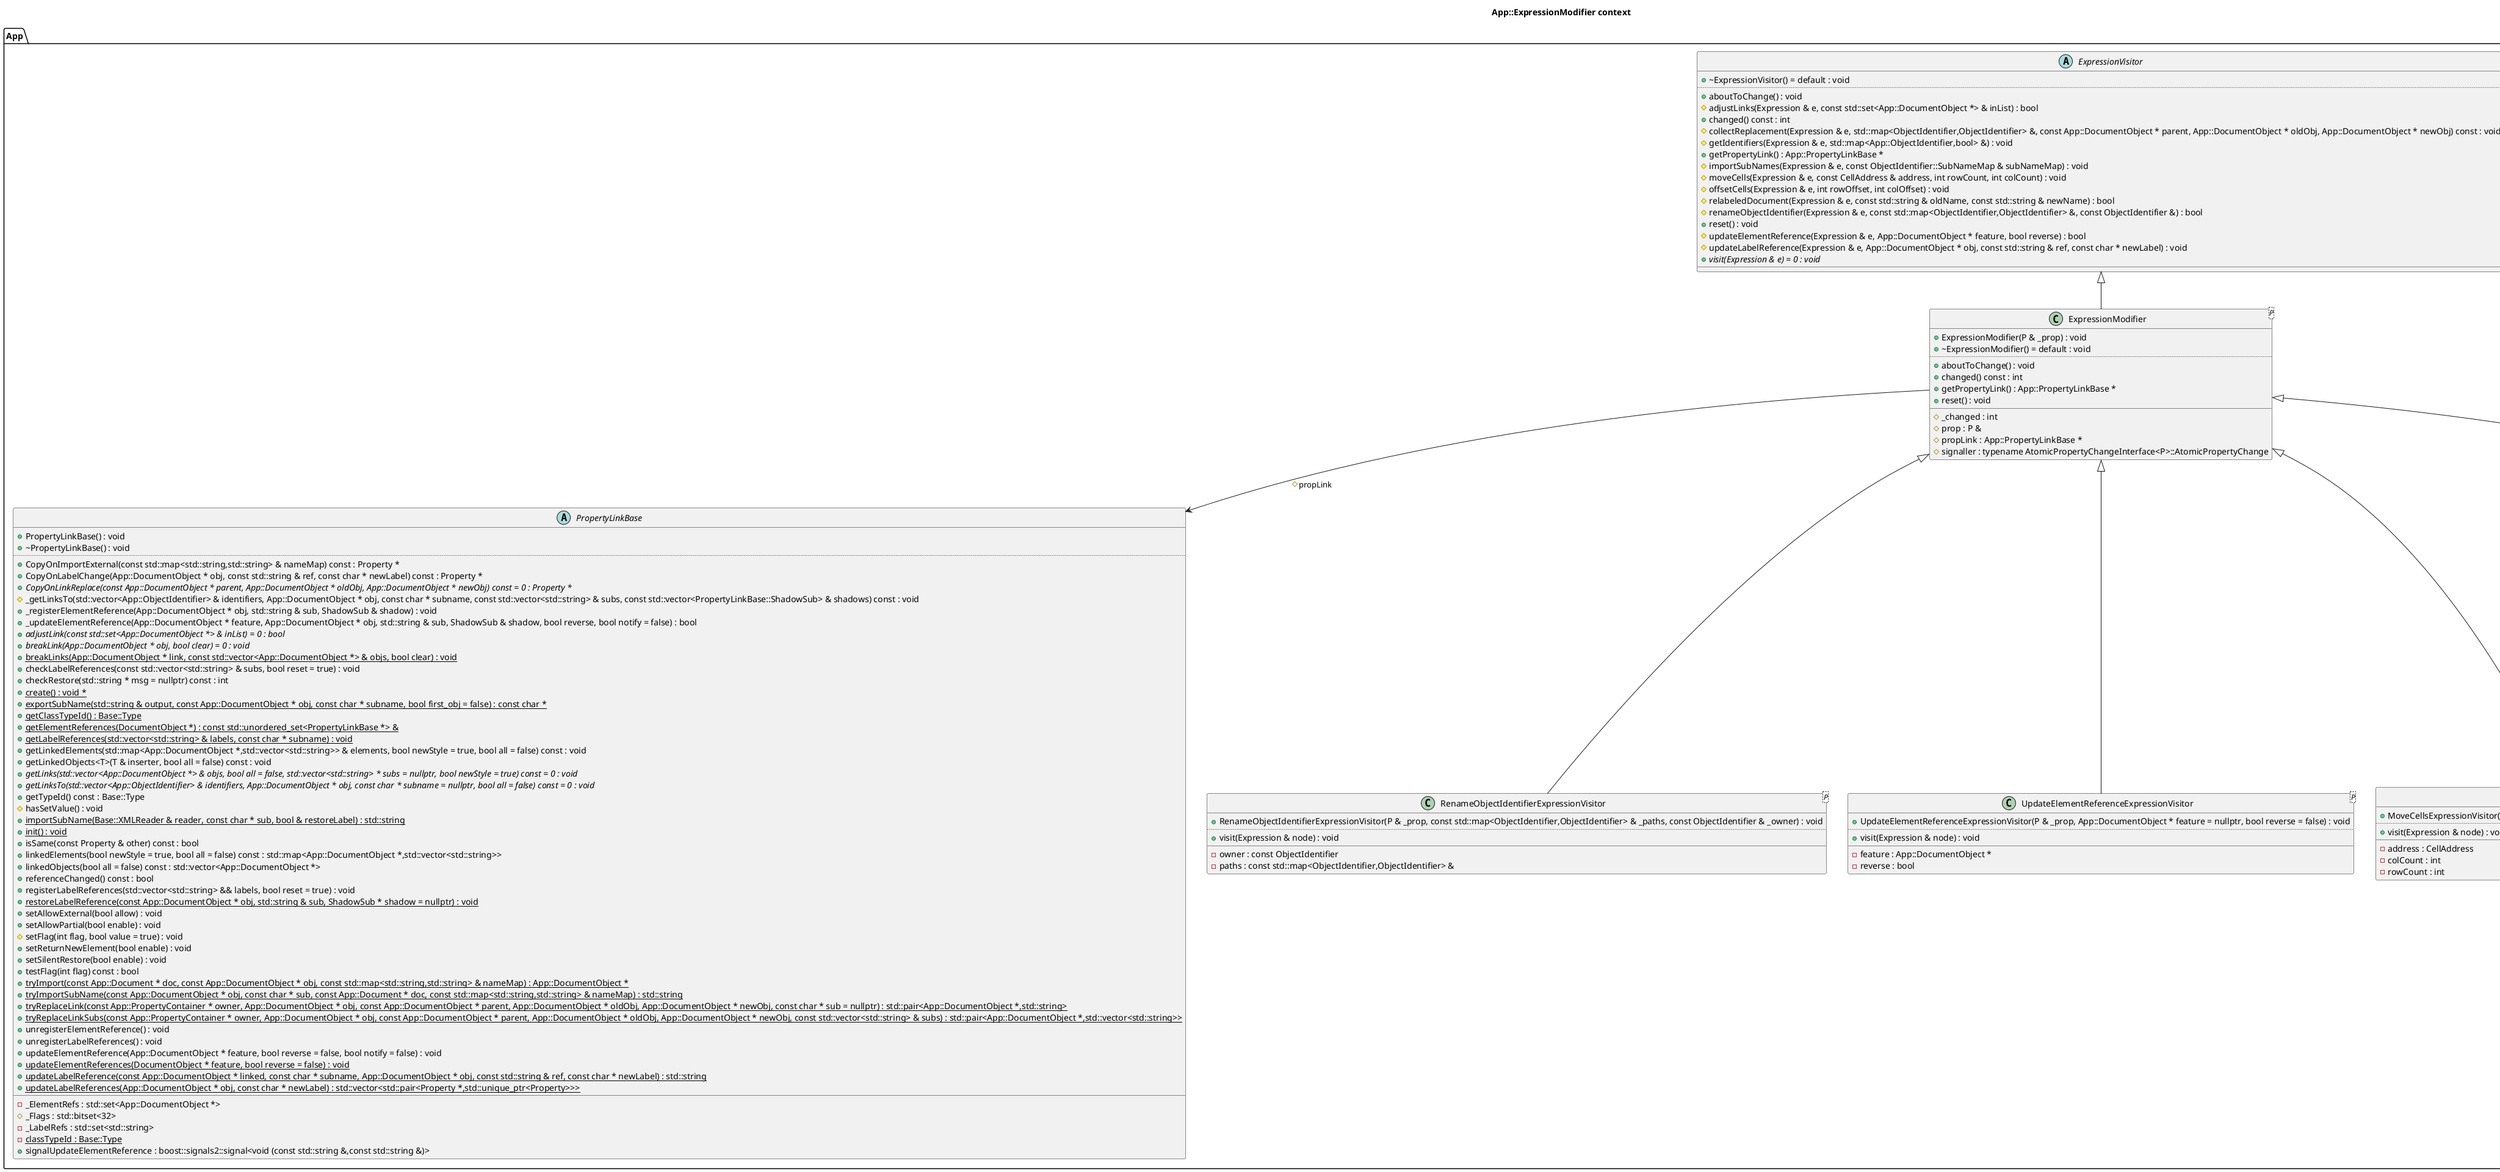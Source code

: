 @startuml
title App::ExpressionModifier context
package [App] as C_0018282610363821501524 {
abstract "PropertyLinkBase" as C_0002608726600132821089
abstract C_0002608726600132821089 [[https://github.com/FreeCAD/FreeCAD/blob/2fcc5317fe3aee96ca73475986a577719fc78e20/src/App/PropertyLinks.h#L103{PropertyLinkBase}]] {
+PropertyLinkBase() : void [[[https://github.com/FreeCAD/FreeCAD/blob/2fcc5317fe3aee96ca73475986a577719fc78e20/src/App/PropertyLinks.h#L109{PropertyLinkBase}]]]
+~PropertyLinkBase() : void [[[https://github.com/FreeCAD/FreeCAD/blob/2fcc5317fe3aee96ca73475986a577719fc78e20/src/App/PropertyLinks.h#L110{~PropertyLinkBase}]]]
..
+CopyOnImportExternal(const std::map<std::string,std::string> & nameMap) const : Property * [[[https://github.com/FreeCAD/FreeCAD/blob/2fcc5317fe3aee96ca73475986a577719fc78e20/src/App/PropertyLinks.h#L243{CopyOnImportExternal}]]]
+CopyOnLabelChange(App::DocumentObject * obj, const std::string & ref, const char * newLabel) const : Property * [[[https://github.com/FreeCAD/FreeCAD/blob/2fcc5317fe3aee96ca73475986a577719fc78e20/src/App/PropertyLinks.h#L257{CopyOnLabelChange}]]]
{abstract} +CopyOnLinkReplace(const App::DocumentObject * parent, App::DocumentObject * oldObj, App::DocumentObject * newObj) const = 0 : Property * [[[https://github.com/FreeCAD/FreeCAD/blob/2fcc5317fe3aee96ca73475986a577719fc78e20/src/App/PropertyLinks.h#L231{CopyOnLinkReplace}]]]
#_getLinksTo(std::vector<App::ObjectIdentifier> & identifiers, App::DocumentObject * obj, const char * subname, const std::vector<std::string> & subs, const std::vector<PropertyLinkBase::ShadowSub> & shadows) const : void [[[https://github.com/FreeCAD/FreeCAD/blob/2fcc5317fe3aee96ca73475986a577719fc78e20/src/App/PropertyLinks.h#L585{_getLinksTo}]]]
+_registerElementReference(App::DocumentObject * obj, std::string & sub, ShadowSub & shadow) : void [[[https://github.com/FreeCAD/FreeCAD/blob/2fcc5317fe3aee96ca73475986a577719fc78e20/src/App/PropertyLinks.h#L399{_registerElementReference}]]]
+_updateElementReference(App::DocumentObject * feature, App::DocumentObject * obj, std::string & sub, ShadowSub & shadow, bool reverse, bool notify = false) : bool [[[https://github.com/FreeCAD/FreeCAD/blob/2fcc5317fe3aee96ca73475986a577719fc78e20/src/App/PropertyLinks.h#L386{_updateElementReference}]]]
{abstract} +adjustLink(const std::set<App::DocumentObject *> & inList) = 0 : bool [[[https://github.com/FreeCAD/FreeCAD/blob/2fcc5317fe3aee96ca73475986a577719fc78e20/src/App/PropertyLinks.h#L217{adjustLink}]]]
{abstract} +breakLink(App::DocumentObject * obj, bool clear) = 0 : void [[[https://github.com/FreeCAD/FreeCAD/blob/2fcc5317fe3aee96ca73475986a577719fc78e20/src/App/PropertyLinks.h#L206{breakLink}]]]
{static} +breakLinks(App::DocumentObject * link, const std::vector<App::DocumentObject *> & objs, bool clear) : void [[[https://github.com/FreeCAD/FreeCAD/blob/2fcc5317fe3aee96ca73475986a577719fc78e20/src/App/PropertyLinks.h#L409{breakLinks}]]]
+checkLabelReferences(const std::vector<std::string> & subs, bool reset = true) : void [[[https://github.com/FreeCAD/FreeCAD/blob/2fcc5317fe3aee96ca73475986a577719fc78e20/src/App/PropertyLinks.h#L152{checkLabelReferences}]]]
+checkRestore(std::string * msg = nullptr) const : int [[[https://github.com/FreeCAD/FreeCAD/blob/2fcc5317fe3aee96ca73475986a577719fc78e20/src/App/PropertyLinks.h#L169{checkRestore}]]]
{static} +create() : void * [[[https://github.com/FreeCAD/FreeCAD/blob/2fcc5317fe3aee96ca73475986a577719fc78e20/src/Base/BaseClass.h#L52{create}]]]
{static} +exportSubName(std::string & output, const App::DocumentObject * obj, const char * subname, bool first_obj = false) : const char * [[[https://github.com/FreeCAD/FreeCAD/blob/2fcc5317fe3aee96ca73475986a577719fc78e20/src/App/PropertyLinks.h#L466{exportSubName}]]]
{static} +getClassTypeId() : Base::Type [[[https://github.com/FreeCAD/FreeCAD/blob/2fcc5317fe3aee96ca73475986a577719fc78e20/src/Base/BaseClass.h#L49{getClassTypeId}]]]
{static} +getElementReferences(DocumentObject *) : const std::unordered_set<PropertyLinkBase *> & [[[https://github.com/FreeCAD/FreeCAD/blob/2fcc5317fe3aee96ca73475986a577719fc78e20/src/App/PropertyLinks.h#L368{getElementReferences}]]]
{static} +getLabelReferences(std::vector<std::string> & labels, const char * subname) : void [[[https://github.com/FreeCAD/FreeCAD/blob/2fcc5317fe3aee96ca73475986a577719fc78e20/src/App/PropertyLinks.h#L518{getLabelReferences}]]]
+getLinkedElements(std::map<App::DocumentObject *,std::vector<std::string>> & elements, bool newStyle = true, bool all = false) const : void [[[https://github.com/FreeCAD/FreeCAD/blob/2fcc5317fe3aee96ca73475986a577719fc78e20/src/App/PropertyLinks.h#L282{getLinkedElements}]]]
+getLinkedObjects<T>(T & inserter, bool all = false) const : void
{abstract} +getLinks(std::vector<App::DocumentObject *> & objs, bool all = false, std::vector<std::string> * subs = nullptr, bool newStyle = true) const = 0 : void [[[https://github.com/FreeCAD/FreeCAD/blob/2fcc5317fe3aee96ca73475986a577719fc78e20/src/App/PropertyLinks.h#L183{getLinks}]]]
{abstract} +getLinksTo(std::vector<App::ObjectIdentifier> & identifiers, App::DocumentObject * obj, const char * subname = nullptr, bool all = false) const = 0 : void [[[https://github.com/FreeCAD/FreeCAD/blob/2fcc5317fe3aee96ca73475986a577719fc78e20/src/App/PropertyLinks.h#L194{getLinksTo}]]]
+getTypeId() const : Base::Type [[[https://github.com/FreeCAD/FreeCAD/blob/2fcc5317fe3aee96ca73475986a577719fc78e20/src/Base/BaseClass.h#L50{getTypeId}]]]
#hasSetValue() : void [[[https://github.com/FreeCAD/FreeCAD/blob/2fcc5317fe3aee96ca73475986a577719fc78e20/src/App/PropertyLinks.h#L577{hasSetValue}]]]
{static} +importSubName(Base::XMLReader & reader, const char * sub, bool & restoreLabel) : std::string [[[https://github.com/FreeCAD/FreeCAD/blob/2fcc5317fe3aee96ca73475986a577719fc78e20/src/App/PropertyLinks.h#L484{importSubName}]]]
{static} +init() : void [[[https://github.com/FreeCAD/FreeCAD/blob/2fcc5317fe3aee96ca73475986a577719fc78e20/src/Base/BaseClass.h#L51{init}]]]
+isSame(const Property & other) const : bool [[[https://github.com/FreeCAD/FreeCAD/blob/2fcc5317fe3aee96ca73475986a577719fc78e20/src/App/PropertyLinks.h#L304{isSame}]]]
+linkedElements(bool newStyle = true, bool all = false) const : std::map<App::DocumentObject *,std::vector<std::string>> [[[https://github.com/FreeCAD/FreeCAD/blob/2fcc5317fe3aee96ca73475986a577719fc78e20/src/App/PropertyLinks.h#L296{linkedElements}]]]
+linkedObjects(bool all = false) const : std::vector<App::DocumentObject *> [[[https://github.com/FreeCAD/FreeCAD/blob/2fcc5317fe3aee96ca73475986a577719fc78e20/src/App/PropertyLinks.h#L267{linkedObjects}]]]
+referenceChanged() const : bool [[[https://github.com/FreeCAD/FreeCAD/blob/2fcc5317fe3aee96ca73475986a577719fc78e20/src/App/PropertyLinks.h#L158{referenceChanged}]]]
+registerLabelReferences(std::vector<std::string> && labels, bool reset = true) : void [[[https://github.com/FreeCAD/FreeCAD/blob/2fcc5317fe3aee96ca73475986a577719fc78e20/src/App/PropertyLinks.h#L141{registerLabelReferences}]]]
{static} +restoreLabelReference(const App::DocumentObject * obj, std::string & sub, ShadowSub * shadow = nullptr) : void [[[https://github.com/FreeCAD/FreeCAD/blob/2fcc5317fe3aee96ca73475986a577719fc78e20/src/App/PropertyLinks.h#L506{restoreLabelReference}]]]
+setAllowExternal(bool allow) : void [[[https://github.com/FreeCAD/FreeCAD/blob/2fcc5317fe3aee96ca73475986a577719fc78e20/src/App/PropertyLinks.h#L314{setAllowExternal}]]]
+setAllowPartial(bool enable) : void [[[https://github.com/FreeCAD/FreeCAD/blob/2fcc5317fe3aee96ca73475986a577719fc78e20/src/App/PropertyLinks.h#L568{setAllowPartial}]]]
#setFlag(int flag, bool value = true) : void [[[https://github.com/FreeCAD/FreeCAD/blob/2fcc5317fe3aee96ca73475986a577719fc78e20/src/App/PropertyLinks.h#L581{setFlag}]]]
+setReturnNewElement(bool enable) : void [[[https://github.com/FreeCAD/FreeCAD/blob/2fcc5317fe3aee96ca73475986a577719fc78e20/src/App/PropertyLinks.h#L570{setReturnNewElement}]]]
+setSilentRestore(bool enable) : void [[[https://github.com/FreeCAD/FreeCAD/blob/2fcc5317fe3aee96ca73475986a577719fc78e20/src/App/PropertyLinks.h#L572{setSilentRestore}]]]
+testFlag(int flag) const : bool [[[https://github.com/FreeCAD/FreeCAD/blob/2fcc5317fe3aee96ca73475986a577719fc78e20/src/App/PropertyLinks.h#L564{testFlag}]]]
{static} +tryImport(const App::Document * doc, const App::DocumentObject * obj, const std::map<std::string,std::string> & nameMap) : App::DocumentObject * [[[https://github.com/FreeCAD/FreeCAD/blob/2fcc5317fe3aee96ca73475986a577719fc78e20/src/App/PropertyLinks.h#L441{tryImport}]]]
{static} +tryImportSubName(const App::DocumentObject * obj, const char * sub, const App::Document * doc, const std::map<std::string,std::string> & nameMap) : std::string [[[https://github.com/FreeCAD/FreeCAD/blob/2fcc5317fe3aee96ca73475986a577719fc78e20/src/App/PropertyLinks.h#L426{tryImportSubName}]]]
{static} +tryReplaceLink(const App::PropertyContainer * owner, App::DocumentObject * obj, const App::DocumentObject * parent, App::DocumentObject * oldObj, App::DocumentObject * newObj, const char * sub = nullptr) : std::pair<App::DocumentObject *,std::string> [[[https://github.com/FreeCAD/FreeCAD/blob/2fcc5317fe3aee96ca73475986a577719fc78e20/src/App/PropertyLinks.h#L337{tryReplaceLink}]]]
{static} +tryReplaceLinkSubs(const App::PropertyContainer * owner, App::DocumentObject * obj, const App::DocumentObject * parent, App::DocumentObject * oldObj, App::DocumentObject * newObj, const std::vector<std::string> & subs) : std::pair<App::DocumentObject *,std::vector<std::string>> [[[https://github.com/FreeCAD/FreeCAD/blob/2fcc5317fe3aee96ca73475986a577719fc78e20/src/App/PropertyLinks.h#L357{tryReplaceLinkSubs}]]]
+unregisterElementReference() : void [[[https://github.com/FreeCAD/FreeCAD/blob/2fcc5317fe3aee96ca73475986a577719fc78e20/src/App/PropertyLinks.h#L133{unregisterElementReference}]]]
+unregisterLabelReferences() : void [[[https://github.com/FreeCAD/FreeCAD/blob/2fcc5317fe3aee96ca73475986a577719fc78e20/src/App/PropertyLinks.h#L155{unregisterLabelReferences}]]]
+updateElementReference(App::DocumentObject * feature, bool reverse = false, bool notify = false) : void [[[https://github.com/FreeCAD/FreeCAD/blob/2fcc5317fe3aee96ca73475986a577719fc78e20/src/App/PropertyLinks.h#L124{updateElementReference}]]]
{static} +updateElementReferences(DocumentObject * feature, bool reverse = false) : void [[[https://github.com/FreeCAD/FreeCAD/blob/2fcc5317fe3aee96ca73475986a577719fc78e20/src/App/PropertyLinks.h#L365{updateElementReferences}]]]
{static} +updateLabelReference(const App::DocumentObject * linked, const char * subname, App::DocumentObject * obj, const std::string & ref, const char * newLabel) : std::string [[[https://github.com/FreeCAD/FreeCAD/blob/2fcc5317fe3aee96ca73475986a577719fc78e20/src/App/PropertyLinks.h#L550{updateLabelReference}]]]
{static} +updateLabelReferences(App::DocumentObject * obj, const char * newLabel) : std::vector<std::pair<Property *,std::unique_ptr<Property>>> [[[https://github.com/FreeCAD/FreeCAD/blob/2fcc5317fe3aee96ca73475986a577719fc78e20/src/App/PropertyLinks.h#L528{updateLabelReferences}]]]
__
-_ElementRefs : std::set<App::DocumentObject *> [[[https://github.com/FreeCAD/FreeCAD/blob/2fcc5317fe3aee96ca73475986a577719fc78e20/src/App/PropertyLinks.h#L594{_ElementRefs}]]]
#_Flags : std::bitset<32> [[[https://github.com/FreeCAD/FreeCAD/blob/2fcc5317fe3aee96ca73475986a577719fc78e20/src/App/PropertyLinks.h#L580{_Flags}]]]
-_LabelRefs : std::set<std::string> [[[https://github.com/FreeCAD/FreeCAD/blob/2fcc5317fe3aee96ca73475986a577719fc78e20/src/App/PropertyLinks.h#L593{_LabelRefs}]]]
{static} -classTypeId : Base::Type [[[https://github.com/FreeCAD/FreeCAD/blob/2fcc5317fe3aee96ca73475986a577719fc78e20/src/Base/BaseClass.h#L55{classTypeId}]]]
+signalUpdateElementReference : boost::signals2::signal<void (const std::string &,const std::string &)> [[[https://github.com/FreeCAD/FreeCAD/blob/2fcc5317fe3aee96ca73475986a577719fc78e20/src/App/PropertyLinks.h#L574{signalUpdateElementReference}]]]
}
abstract "ExpressionVisitor" as C_0009293213858076904527
abstract C_0009293213858076904527 [[https://github.com/FreeCAD/FreeCAD/blob/2fcc5317fe3aee96ca73475986a577719fc78e20/src/App/Expression.h#L56{ExpressionVisitor}]] {
+~ExpressionVisitor() = default : void [[[https://github.com/FreeCAD/FreeCAD/blob/2fcc5317fe3aee96ca73475986a577719fc78e20/src/App/Expression.h#L58{~ExpressionVisitor}]]]
..
+aboutToChange() : void [[[https://github.com/FreeCAD/FreeCAD/blob/2fcc5317fe3aee96ca73475986a577719fc78e20/src/App/Expression.h#L60{aboutToChange}]]]
#adjustLinks(Expression & e, const std::set<App::DocumentObject *> & inList) : bool [[[https://github.com/FreeCAD/FreeCAD/blob/2fcc5317fe3aee96ca73475986a577719fc78e20/src/App/Expression.h#L67{adjustLinks}]]]
+changed() const : int [[[https://github.com/FreeCAD/FreeCAD/blob/2fcc5317fe3aee96ca73475986a577719fc78e20/src/App/Expression.h#L61{changed}]]]
#collectReplacement(Expression & e, std::map<ObjectIdentifier,ObjectIdentifier> &, const App::DocumentObject * parent, App::DocumentObject * oldObj, App::DocumentObject * newObj) const : void [[[https://github.com/FreeCAD/FreeCAD/blob/2fcc5317fe3aee96ca73475986a577719fc78e20/src/App/Expression.h#L71{collectReplacement}]]]
#getIdentifiers(Expression & e, std::map<App::ObjectIdentifier,bool> &) : void [[[https://github.com/FreeCAD/FreeCAD/blob/2fcc5317fe3aee96ca73475986a577719fc78e20/src/App/Expression.h#L66{getIdentifiers}]]]
+getPropertyLink() : App::PropertyLinkBase * [[[https://github.com/FreeCAD/FreeCAD/blob/2fcc5317fe3aee96ca73475986a577719fc78e20/src/App/Expression.h#L63{getPropertyLink}]]]
#importSubNames(Expression & e, const ObjectIdentifier::SubNameMap & subNameMap) : void [[[https://github.com/FreeCAD/FreeCAD/blob/2fcc5317fe3aee96ca73475986a577719fc78e20/src/App/Expression.h#L74{importSubNames}]]]
#moveCells(Expression & e, const CellAddress & address, int rowCount, int colCount) : void [[[https://github.com/FreeCAD/FreeCAD/blob/2fcc5317fe3aee96ca73475986a577719fc78e20/src/App/Expression.h#L77{moveCells}]]]
#offsetCells(Expression & e, int rowOffset, int colOffset) : void [[[https://github.com/FreeCAD/FreeCAD/blob/2fcc5317fe3aee96ca73475986a577719fc78e20/src/App/Expression.h#L78{offsetCells}]]]
#relabeledDocument(Expression & e, const std::string & oldName, const std::string & newName) : bool [[[https://github.com/FreeCAD/FreeCAD/blob/2fcc5317fe3aee96ca73475986a577719fc78e20/src/App/Expression.h#L68{relabeledDocument}]]]
#renameObjectIdentifier(Expression & e, const std::map<ObjectIdentifier,ObjectIdentifier> &, const ObjectIdentifier &) : bool [[[https://github.com/FreeCAD/FreeCAD/blob/2fcc5317fe3aee96ca73475986a577719fc78e20/src/App/Expression.h#L69{renameObjectIdentifier}]]]
+reset() : void [[[https://github.com/FreeCAD/FreeCAD/blob/2fcc5317fe3aee96ca73475986a577719fc78e20/src/App/Expression.h#L62{reset}]]]
#updateElementReference(Expression & e, App::DocumentObject * feature, bool reverse) : bool [[[https://github.com/FreeCAD/FreeCAD/blob/2fcc5317fe3aee96ca73475986a577719fc78e20/src/App/Expression.h#L73{updateElementReference}]]]
#updateLabelReference(Expression & e, App::DocumentObject * obj, const std::string & ref, const char * newLabel) : void [[[https://github.com/FreeCAD/FreeCAD/blob/2fcc5317fe3aee96ca73475986a577719fc78e20/src/App/Expression.h#L75{updateLabelReference}]]]
{abstract} +visit(Expression & e) = 0 : void [[[https://github.com/FreeCAD/FreeCAD/blob/2fcc5317fe3aee96ca73475986a577719fc78e20/src/App/Expression.h#L59{visit}]]]
__
}
class "ExpressionModifier<P>" as C_0002719644144049731031
class C_0002719644144049731031 [[https://github.com/FreeCAD/FreeCAD/blob/2fcc5317fe3aee96ca73475986a577719fc78e20/src/App/Expression.h#L81{ExpressionModifier}]] {
+ExpressionModifier(P & _prop) : void [[[https://github.com/FreeCAD/FreeCAD/blob/2fcc5317fe3aee96ca73475986a577719fc78e20/src/App/Expression.h#L83{ExpressionModifier}]]]
+~ExpressionModifier() = default : void [[[https://github.com/FreeCAD/FreeCAD/blob/2fcc5317fe3aee96ca73475986a577719fc78e20/src/App/Expression.h#L89{~ExpressionModifier}]]]
..
+aboutToChange() : void [[[https://github.com/FreeCAD/FreeCAD/blob/2fcc5317fe3aee96ca73475986a577719fc78e20/src/App/Expression.h#L91{aboutToChange}]]]
+changed() const : int [[[https://github.com/FreeCAD/FreeCAD/blob/2fcc5317fe3aee96ca73475986a577719fc78e20/src/App/Expression.h#L96{changed}]]]
+getPropertyLink() : App::PropertyLinkBase * [[[https://github.com/FreeCAD/FreeCAD/blob/2fcc5317fe3aee96ca73475986a577719fc78e20/src/App/Expression.h#L100{getPropertyLink}]]]
+reset() : void [[[https://github.com/FreeCAD/FreeCAD/blob/2fcc5317fe3aee96ca73475986a577719fc78e20/src/App/Expression.h#L98{reset}]]]
__
#_changed : int [[[https://github.com/FreeCAD/FreeCAD/blob/2fcc5317fe3aee96ca73475986a577719fc78e20/src/App/Expression.h#L106{_changed}]]]
#prop : P & [[[https://github.com/FreeCAD/FreeCAD/blob/2fcc5317fe3aee96ca73475986a577719fc78e20/src/App/Expression.h#L103{prop}]]]
#propLink : App::PropertyLinkBase * [[[https://github.com/FreeCAD/FreeCAD/blob/2fcc5317fe3aee96ca73475986a577719fc78e20/src/App/Expression.h#L104{propLink}]]]
#signaller : typename AtomicPropertyChangeInterface<P>::AtomicPropertyChange [[[https://github.com/FreeCAD/FreeCAD/blob/2fcc5317fe3aee96ca73475986a577719fc78e20/src/App/Expression.h#L105{signaller}]]]
}
class "RenameObjectIdentifierExpressionVisitor<P>" as C_0008961693540508332433
class C_0008961693540508332433 [[https://github.com/FreeCAD/FreeCAD/blob/2fcc5317fe3aee96ca73475986a577719fc78e20/src/App/ExpressionVisitors.h#L35{RenameObjectIdentifierExpressionVisitor}]] {
+RenameObjectIdentifierExpressionVisitor(P & _prop, const std::map<ObjectIdentifier,ObjectIdentifier> & _paths, const ObjectIdentifier & _owner) : void [[[https://github.com/FreeCAD/FreeCAD/blob/2fcc5317fe3aee96ca73475986a577719fc78e20/src/App/ExpressionVisitors.h#L37{RenameObjectIdentifierExpressionVisitor}]]]
..
+visit(Expression & node) : void [[[https://github.com/FreeCAD/FreeCAD/blob/2fcc5317fe3aee96ca73475986a577719fc78e20/src/App/ExpressionVisitors.h#L47{visit}]]]
__
-owner : const ObjectIdentifier [[[https://github.com/FreeCAD/FreeCAD/blob/2fcc5317fe3aee96ca73475986a577719fc78e20/src/App/ExpressionVisitors.h#L53{owner}]]]
-paths : const std::map<ObjectIdentifier,ObjectIdentifier> & [[[https://github.com/FreeCAD/FreeCAD/blob/2fcc5317fe3aee96ca73475986a577719fc78e20/src/App/ExpressionVisitors.h#L52{paths}]]]
}
class "UpdateElementReferenceExpressionVisitor<P>" as C_0010360271721165894645
class C_0010360271721165894645 [[https://github.com/FreeCAD/FreeCAD/blob/2fcc5317fe3aee96ca73475986a577719fc78e20/src/App/ExpressionVisitors.h#L56{UpdateElementReferenceExpressionVisitor}]] {
+UpdateElementReferenceExpressionVisitor(P & _prop, App::DocumentObject * feature = nullptr, bool reverse = false) : void [[[https://github.com/FreeCAD/FreeCAD/blob/2fcc5317fe3aee96ca73475986a577719fc78e20/src/App/ExpressionVisitors.h#L59{UpdateElementReferenceExpressionVisitor}]]]
..
+visit(Expression & node) : void [[[https://github.com/FreeCAD/FreeCAD/blob/2fcc5317fe3aee96ca73475986a577719fc78e20/src/App/ExpressionVisitors.h#L64{visit}]]]
__
-feature : App::DocumentObject * [[[https://github.com/FreeCAD/FreeCAD/blob/2fcc5317fe3aee96ca73475986a577719fc78e20/src/App/ExpressionVisitors.h#L69{feature}]]]
-reverse : bool [[[https://github.com/FreeCAD/FreeCAD/blob/2fcc5317fe3aee96ca73475986a577719fc78e20/src/App/ExpressionVisitors.h#L70{reverse}]]]
}
class "MoveCellsExpressionVisitor<P>" as C_0005699767495787760215
class C_0005699767495787760215 [[https://github.com/FreeCAD/FreeCAD/blob/2fcc5317fe3aee96ca73475986a577719fc78e20/src/App/ExpressionVisitors.h#L93{MoveCellsExpressionVisitor}]] {
+MoveCellsExpressionVisitor(P & prop, const CellAddress & address, int rowCount, int colCount) : void [[[https://github.com/FreeCAD/FreeCAD/blob/2fcc5317fe3aee96ca73475986a577719fc78e20/src/App/ExpressionVisitors.h#L95{MoveCellsExpressionVisitor}]]]
..
+visit(Expression & node) : void [[[https://github.com/FreeCAD/FreeCAD/blob/2fcc5317fe3aee96ca73475986a577719fc78e20/src/App/ExpressionVisitors.h#L99{visit}]]]
__
-address : CellAddress [[[https://github.com/FreeCAD/FreeCAD/blob/2fcc5317fe3aee96ca73475986a577719fc78e20/src/App/ExpressionVisitors.h#L104{address}]]]
-colCount : int [[[https://github.com/FreeCAD/FreeCAD/blob/2fcc5317fe3aee96ca73475986a577719fc78e20/src/App/ExpressionVisitors.h#L106{colCount}]]]
-rowCount : int [[[https://github.com/FreeCAD/FreeCAD/blob/2fcc5317fe3aee96ca73475986a577719fc78e20/src/App/ExpressionVisitors.h#L105{rowCount}]]]
}
class "OffsetCellsExpressionVisitor<P>" as C_0001383306964740624932
class C_0001383306964740624932 [[https://github.com/FreeCAD/FreeCAD/blob/2fcc5317fe3aee96ca73475986a577719fc78e20/src/App/ExpressionVisitors.h#L109{OffsetCellsExpressionVisitor}]] {
+OffsetCellsExpressionVisitor(P & prop, int rowOffset, int colOffset) : void [[[https://github.com/FreeCAD/FreeCAD/blob/2fcc5317fe3aee96ca73475986a577719fc78e20/src/App/ExpressionVisitors.h#L111{OffsetCellsExpressionVisitor}]]]
..
+visit(Expression & node) : void [[[https://github.com/FreeCAD/FreeCAD/blob/2fcc5317fe3aee96ca73475986a577719fc78e20/src/App/ExpressionVisitors.h#L115{visit}]]]
__
-colOffset : int [[[https://github.com/FreeCAD/FreeCAD/blob/2fcc5317fe3aee96ca73475986a577719fc78e20/src/App/ExpressionVisitors.h#L121{colOffset}]]]
-rowOffset : int [[[https://github.com/FreeCAD/FreeCAD/blob/2fcc5317fe3aee96ca73475986a577719fc78e20/src/App/ExpressionVisitors.h#L120{rowOffset}]]]
}
}
C_0002719644144049731031 --> C_0002608726600132821089 [[https://github.com/FreeCAD/FreeCAD/blob/2fcc5317fe3aee96ca73475986a577719fc78e20/src/App/Expression.h#L104{propLink}]] : #propLink
C_0009293213858076904527 <|-- C_0002719644144049731031
C_0002719644144049731031 <|-- C_0008961693540508332433
C_0002719644144049731031 <|-- C_0010360271721165894645
C_0002719644144049731031 <|-- C_0005699767495787760215
C_0002719644144049731031 <|-- C_0001383306964740624932

'Generated with clang-uml, version 0.6.1
'LLVM version Ubuntu clang version 19.1.1 (1ubuntu1)
@enduml
